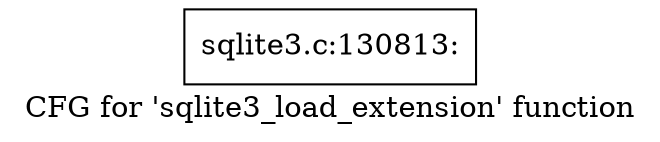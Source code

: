 digraph "CFG for 'sqlite3_load_extension' function" {
	label="CFG for 'sqlite3_load_extension' function";

	Node0x55c0f62db740 [shape=record,label="{sqlite3.c:130813:}"];
}
